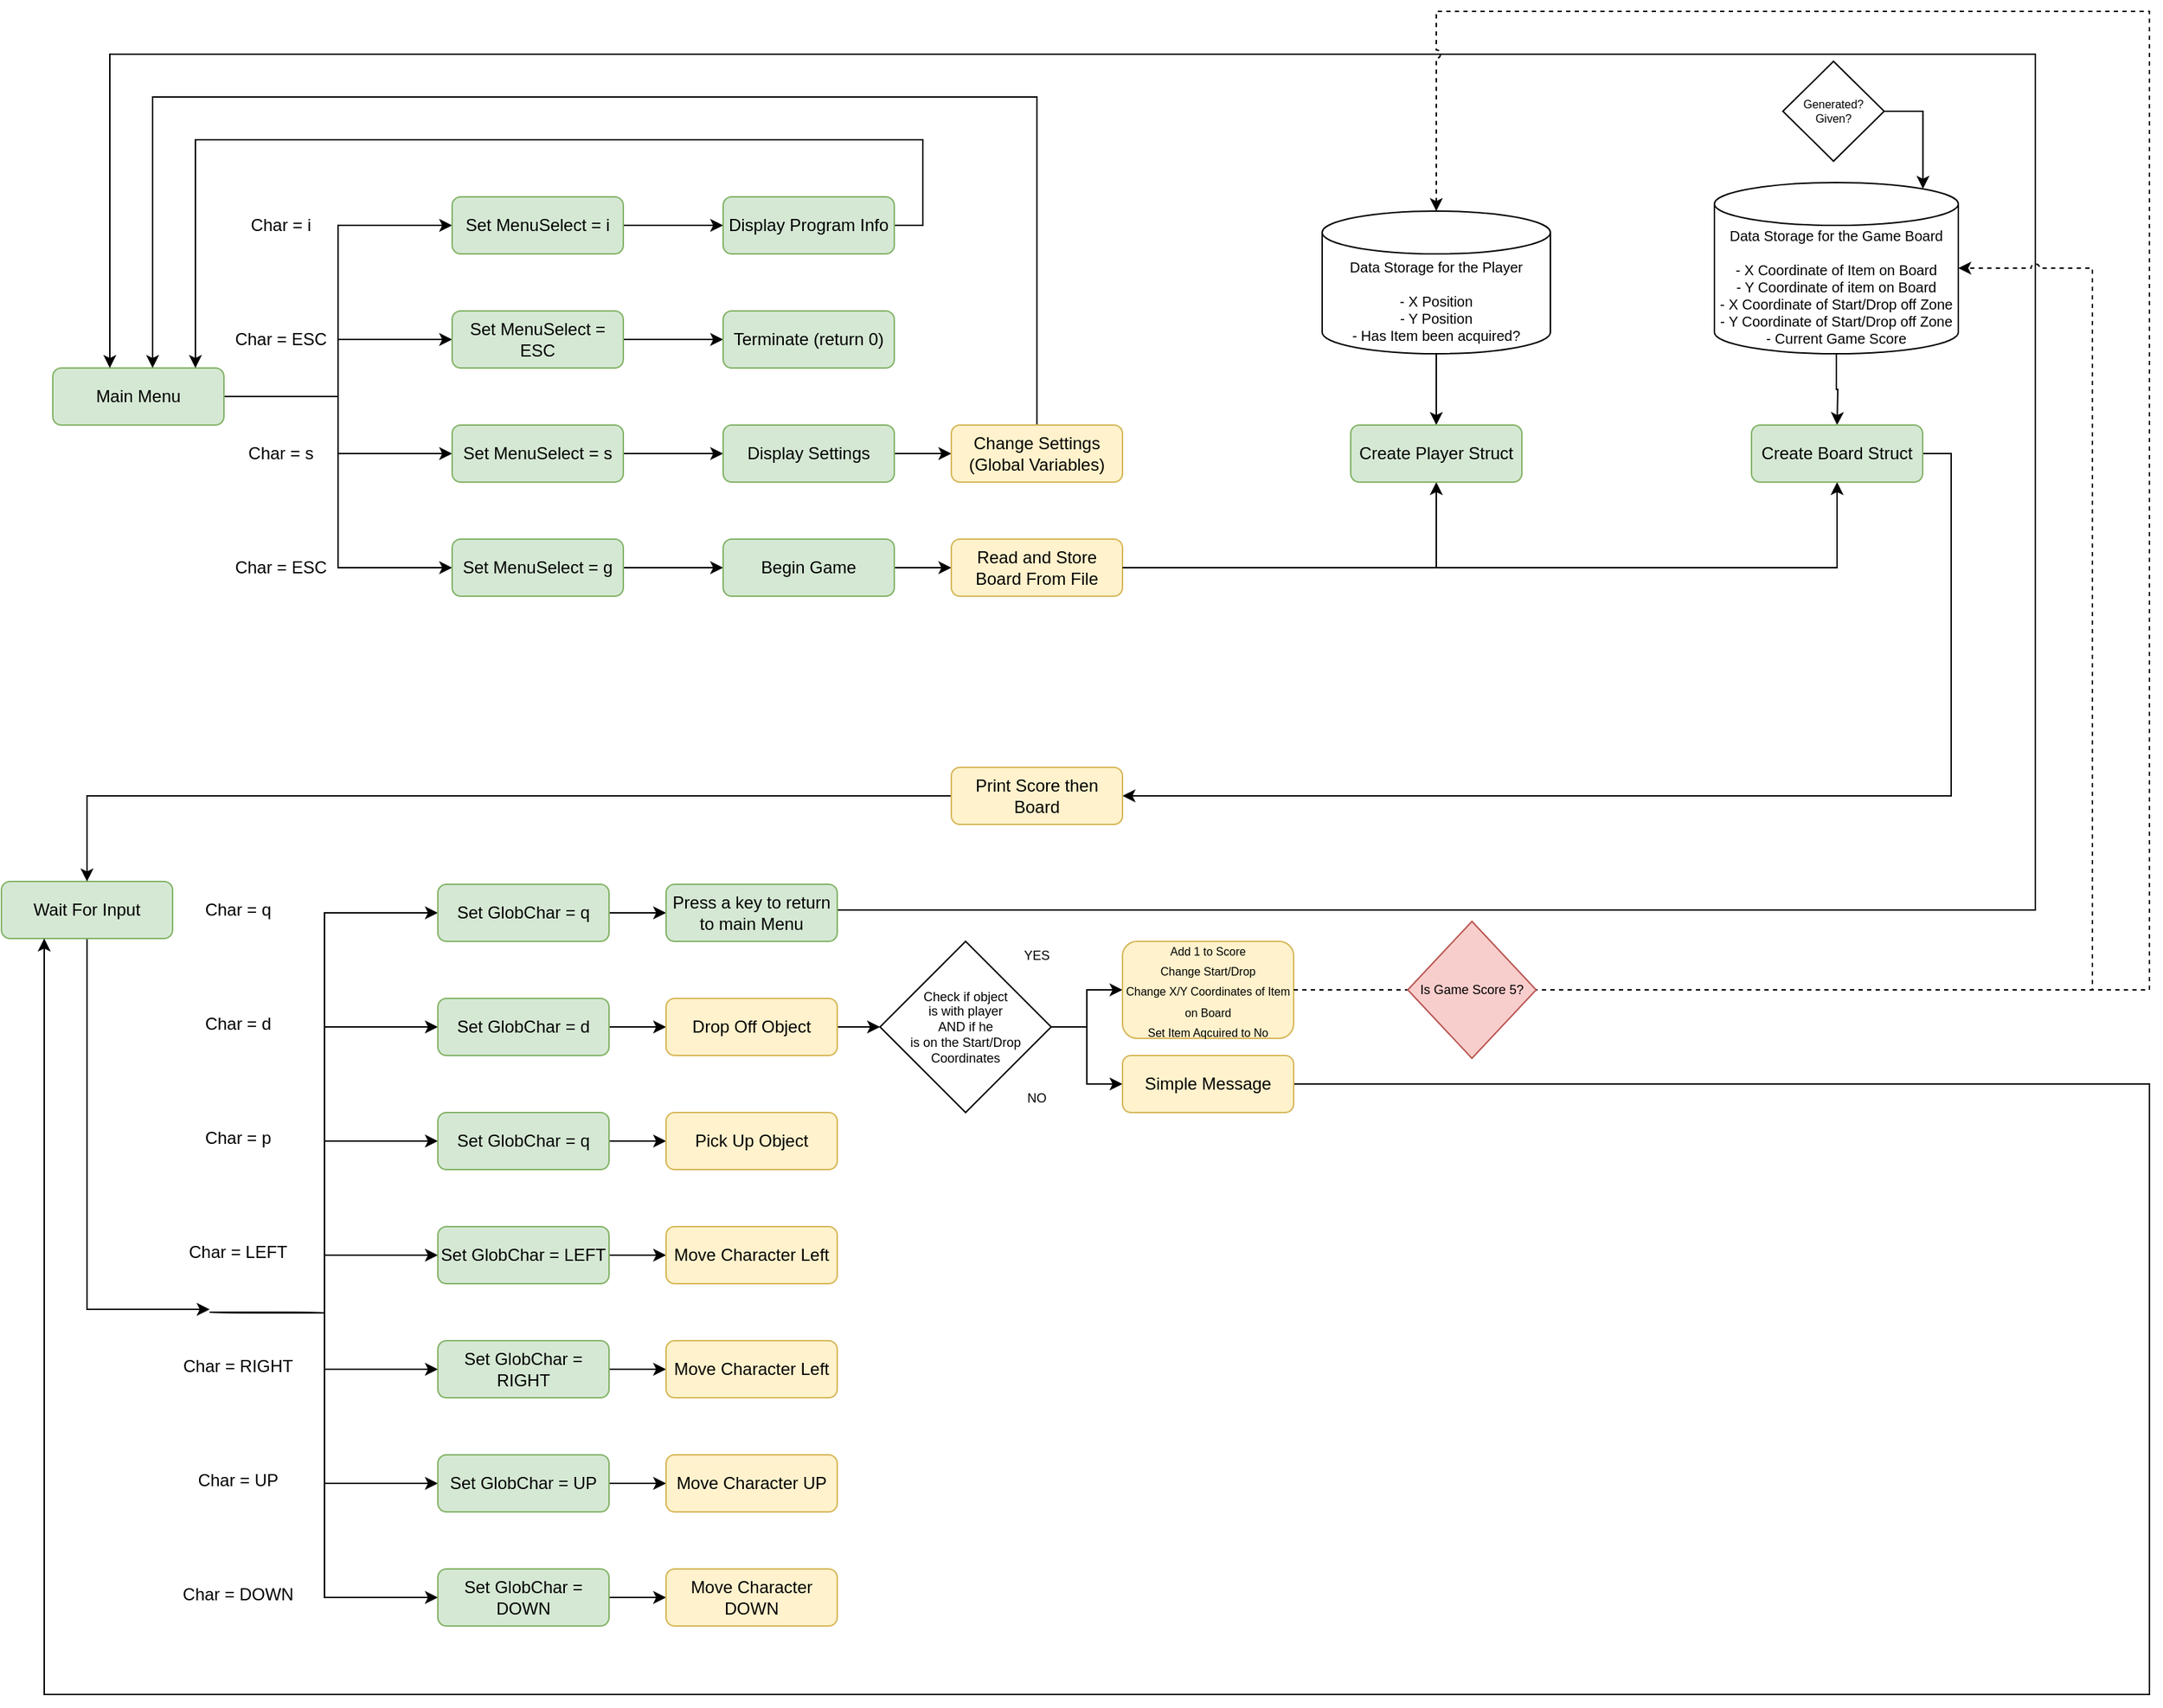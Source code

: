 <mxfile version="14.7.3" type="device"><diagram id="C5RBs43oDa-KdzZeNtuy" name="Page-1"><mxGraphModel dx="1422" dy="762" grid="1" gridSize="10" guides="1" tooltips="1" connect="1" arrows="1" fold="1" page="1" pageScale="1" pageWidth="827" pageHeight="1169" math="0" shadow="0"><root><mxCell id="WIyWlLk6GJQsqaUBKTNV-0"/><mxCell id="WIyWlLk6GJQsqaUBKTNV-1" parent="WIyWlLk6GJQsqaUBKTNV-0"/><mxCell id="qCVKLZV5B1UvYebXT7lC-68" style="edgeStyle=orthogonalEdgeStyle;rounded=0;orthogonalLoop=1;jettySize=auto;html=1;exitX=0.5;exitY=1;exitDx=0;exitDy=0;" edge="1" parent="WIyWlLk6GJQsqaUBKTNV-1" source="WIyWlLk6GJQsqaUBKTNV-3"><mxGeometry relative="1" as="geometry"><mxPoint x="160" y="940" as="targetPoint"/><mxPoint x="74" y="720" as="sourcePoint"/><Array as="points"><mxPoint x="74" y="940"/></Array></mxGeometry></mxCell><mxCell id="WIyWlLk6GJQsqaUBKTNV-3" value="Wait For Input" style="rounded=1;whiteSpace=wrap;html=1;fontSize=12;glass=0;strokeWidth=1;shadow=0;fillColor=#d5e8d4;strokeColor=#82b366;" parent="WIyWlLk6GJQsqaUBKTNV-1" vertex="1"><mxGeometry x="14" y="640" width="120" height="40" as="geometry"/></mxCell><mxCell id="qCVKLZV5B1UvYebXT7lC-5" style="edgeStyle=orthogonalEdgeStyle;rounded=0;orthogonalLoop=1;jettySize=auto;html=1;exitX=1;exitY=0.5;exitDx=0;exitDy=0;entryX=0;entryY=0.5;entryDx=0;entryDy=0;fillColor=#d5e8d4;" edge="1" parent="WIyWlLk6GJQsqaUBKTNV-1" target="qCVKLZV5B1UvYebXT7lC-0"><mxGeometry relative="1" as="geometry"><mxPoint x="160" y="942" as="sourcePoint"/></mxGeometry></mxCell><mxCell id="qCVKLZV5B1UvYebXT7lC-6" style="edgeStyle=orthogonalEdgeStyle;rounded=0;orthogonalLoop=1;jettySize=auto;html=1;exitX=1;exitY=0.5;exitDx=0;exitDy=0;entryX=0;entryY=0.5;entryDx=0;entryDy=0;fillColor=#d5e8d4;" edge="1" parent="WIyWlLk6GJQsqaUBKTNV-1" target="qCVKLZV5B1UvYebXT7lC-1"><mxGeometry relative="1" as="geometry"><mxPoint x="160" y="942" as="sourcePoint"/></mxGeometry></mxCell><mxCell id="qCVKLZV5B1UvYebXT7lC-7" style="edgeStyle=orthogonalEdgeStyle;rounded=0;orthogonalLoop=1;jettySize=auto;html=1;exitX=1;exitY=0.5;exitDx=0;exitDy=0;entryX=0;entryY=0.5;entryDx=0;entryDy=0;fillColor=#d5e8d4;" edge="1" parent="WIyWlLk6GJQsqaUBKTNV-1" target="qCVKLZV5B1UvYebXT7lC-2"><mxGeometry relative="1" as="geometry"><mxPoint x="160" y="942" as="sourcePoint"/></mxGeometry></mxCell><mxCell id="qCVKLZV5B1UvYebXT7lC-8" style="edgeStyle=orthogonalEdgeStyle;rounded=0;orthogonalLoop=1;jettySize=auto;html=1;exitX=1;exitY=0.5;exitDx=0;exitDy=0;entryX=0;entryY=0.5;entryDx=0;entryDy=0;fillColor=#d5e8d4;" edge="1" parent="WIyWlLk6GJQsqaUBKTNV-1" target="qCVKLZV5B1UvYebXT7lC-3"><mxGeometry relative="1" as="geometry"><mxPoint x="160" y="942" as="sourcePoint"/></mxGeometry></mxCell><mxCell id="qCVKLZV5B1UvYebXT7lC-9" style="edgeStyle=orthogonalEdgeStyle;rounded=0;orthogonalLoop=1;jettySize=auto;html=1;exitX=1;exitY=0.5;exitDx=0;exitDy=0;entryX=0;entryY=0.5;entryDx=0;entryDy=0;fillColor=#d5e8d4;" edge="1" parent="WIyWlLk6GJQsqaUBKTNV-1" target="qCVKLZV5B1UvYebXT7lC-4"><mxGeometry relative="1" as="geometry"><mxPoint x="160" y="942" as="sourcePoint"/></mxGeometry></mxCell><mxCell id="qCVKLZV5B1UvYebXT7lC-11" style="edgeStyle=orthogonalEdgeStyle;rounded=0;orthogonalLoop=1;jettySize=auto;html=1;exitX=1;exitY=0.5;exitDx=0;exitDy=0;entryX=0;entryY=0.5;entryDx=0;entryDy=0;fillColor=#d5e8d4;" edge="1" parent="WIyWlLk6GJQsqaUBKTNV-1" target="WIyWlLk6GJQsqaUBKTNV-7"><mxGeometry relative="1" as="geometry"><mxPoint x="160" y="942" as="sourcePoint"/></mxGeometry></mxCell><mxCell id="qCVKLZV5B1UvYebXT7lC-51" style="edgeStyle=orthogonalEdgeStyle;rounded=0;orthogonalLoop=1;jettySize=auto;html=1;exitX=1;exitY=0.5;exitDx=0;exitDy=0;entryX=0;entryY=0.5;entryDx=0;entryDy=0;fillColor=#d5e8d4;" edge="1" parent="WIyWlLk6GJQsqaUBKTNV-1" target="qCVKLZV5B1UvYebXT7lC-50"><mxGeometry relative="1" as="geometry"><mxPoint x="160" y="942" as="sourcePoint"/></mxGeometry></mxCell><mxCell id="qCVKLZV5B1UvYebXT7lC-58" style="edgeStyle=orthogonalEdgeStyle;rounded=0;orthogonalLoop=1;jettySize=auto;html=1;exitX=1;exitY=0.5;exitDx=0;exitDy=0;" edge="1" parent="WIyWlLk6GJQsqaUBKTNV-1" source="WIyWlLk6GJQsqaUBKTNV-7" target="qCVKLZV5B1UvYebXT7lC-57"><mxGeometry relative="1" as="geometry"/></mxCell><mxCell id="WIyWlLk6GJQsqaUBKTNV-7" value="Set GlobChar = d" style="rounded=1;whiteSpace=wrap;html=1;fontSize=12;glass=0;strokeWidth=1;shadow=0;fillColor=#d5e8d4;strokeColor=#82b366;" parent="WIyWlLk6GJQsqaUBKTNV-1" vertex="1"><mxGeometry x="320" y="722" width="120" height="40" as="geometry"/></mxCell><mxCell id="qCVKLZV5B1UvYebXT7lC-54" style="edgeStyle=orthogonalEdgeStyle;rounded=0;orthogonalLoop=1;jettySize=auto;html=1;exitX=1;exitY=0.5;exitDx=0;exitDy=0;" edge="1" parent="WIyWlLk6GJQsqaUBKTNV-1" source="qCVKLZV5B1UvYebXT7lC-0" target="qCVKLZV5B1UvYebXT7lC-53"><mxGeometry relative="1" as="geometry"/></mxCell><mxCell id="qCVKLZV5B1UvYebXT7lC-0" value="Set GlobChar = q" style="rounded=1;whiteSpace=wrap;html=1;fontSize=12;glass=0;strokeWidth=1;shadow=0;fillColor=#d5e8d4;strokeColor=#82b366;" vertex="1" parent="WIyWlLk6GJQsqaUBKTNV-1"><mxGeometry x="320" y="802" width="120" height="40" as="geometry"/></mxCell><mxCell id="qCVKLZV5B1UvYebXT7lC-63" style="edgeStyle=orthogonalEdgeStyle;rounded=0;orthogonalLoop=1;jettySize=auto;html=1;exitX=1;exitY=0.5;exitDx=0;exitDy=0;entryX=0;entryY=0.5;entryDx=0;entryDy=0;" edge="1" parent="WIyWlLk6GJQsqaUBKTNV-1" source="qCVKLZV5B1UvYebXT7lC-1" target="qCVKLZV5B1UvYebXT7lC-59"><mxGeometry relative="1" as="geometry"/></mxCell><mxCell id="qCVKLZV5B1UvYebXT7lC-1" value="Set GlobChar = LEFT" style="rounded=1;whiteSpace=wrap;html=1;fontSize=12;glass=0;strokeWidth=1;shadow=0;fillColor=#d5e8d4;strokeColor=#82b366;" vertex="1" parent="WIyWlLk6GJQsqaUBKTNV-1"><mxGeometry x="320" y="882" width="120" height="40" as="geometry"/></mxCell><mxCell id="qCVKLZV5B1UvYebXT7lC-64" style="edgeStyle=orthogonalEdgeStyle;rounded=0;orthogonalLoop=1;jettySize=auto;html=1;exitX=1;exitY=0.5;exitDx=0;exitDy=0;entryX=0;entryY=0.5;entryDx=0;entryDy=0;" edge="1" parent="WIyWlLk6GJQsqaUBKTNV-1" source="qCVKLZV5B1UvYebXT7lC-2" target="qCVKLZV5B1UvYebXT7lC-60"><mxGeometry relative="1" as="geometry"/></mxCell><mxCell id="qCVKLZV5B1UvYebXT7lC-2" value="Set GlobChar = RIGHT" style="rounded=1;whiteSpace=wrap;html=1;fontSize=12;glass=0;strokeWidth=1;shadow=0;fillColor=#d5e8d4;strokeColor=#82b366;" vertex="1" parent="WIyWlLk6GJQsqaUBKTNV-1"><mxGeometry x="320" y="962" width="120" height="40" as="geometry"/></mxCell><mxCell id="qCVKLZV5B1UvYebXT7lC-65" style="edgeStyle=orthogonalEdgeStyle;rounded=0;orthogonalLoop=1;jettySize=auto;html=1;exitX=1;exitY=0.5;exitDx=0;exitDy=0;entryX=0;entryY=0.5;entryDx=0;entryDy=0;" edge="1" parent="WIyWlLk6GJQsqaUBKTNV-1" source="qCVKLZV5B1UvYebXT7lC-3" target="qCVKLZV5B1UvYebXT7lC-61"><mxGeometry relative="1" as="geometry"/></mxCell><mxCell id="qCVKLZV5B1UvYebXT7lC-3" value="Set GlobChar = UP" style="rounded=1;whiteSpace=wrap;html=1;fontSize=12;glass=0;strokeWidth=1;shadow=0;fillColor=#d5e8d4;strokeColor=#82b366;" vertex="1" parent="WIyWlLk6GJQsqaUBKTNV-1"><mxGeometry x="320" y="1042" width="120" height="40" as="geometry"/></mxCell><mxCell id="qCVKLZV5B1UvYebXT7lC-66" style="edgeStyle=orthogonalEdgeStyle;rounded=0;orthogonalLoop=1;jettySize=auto;html=1;exitX=1;exitY=0.5;exitDx=0;exitDy=0;entryX=0;entryY=0.5;entryDx=0;entryDy=0;" edge="1" parent="WIyWlLk6GJQsqaUBKTNV-1" source="qCVKLZV5B1UvYebXT7lC-4" target="qCVKLZV5B1UvYebXT7lC-62"><mxGeometry relative="1" as="geometry"/></mxCell><mxCell id="qCVKLZV5B1UvYebXT7lC-4" value="Set GlobChar = DOWN" style="rounded=1;whiteSpace=wrap;html=1;fontSize=12;glass=0;strokeWidth=1;shadow=0;fillColor=#d5e8d4;strokeColor=#82b366;" vertex="1" parent="WIyWlLk6GJQsqaUBKTNV-1"><mxGeometry x="320" y="1122" width="120" height="40" as="geometry"/></mxCell><mxCell id="qCVKLZV5B1UvYebXT7lC-10" value="Char = p" style="text;html=1;strokeColor=none;fillColor=none;align=center;verticalAlign=middle;whiteSpace=wrap;rounded=0;" vertex="1" parent="WIyWlLk6GJQsqaUBKTNV-1"><mxGeometry x="120" y="810" width="120" height="20" as="geometry"/></mxCell><mxCell id="qCVKLZV5B1UvYebXT7lC-12" value="Char = d" style="text;html=1;strokeColor=none;fillColor=none;align=center;verticalAlign=middle;whiteSpace=wrap;rounded=0;" vertex="1" parent="WIyWlLk6GJQsqaUBKTNV-1"><mxGeometry x="120" y="730" width="120" height="20" as="geometry"/></mxCell><mxCell id="qCVKLZV5B1UvYebXT7lC-13" value="Char = LEFT" style="text;html=1;strokeColor=none;fillColor=none;align=center;verticalAlign=middle;whiteSpace=wrap;rounded=0;" vertex="1" parent="WIyWlLk6GJQsqaUBKTNV-1"><mxGeometry x="120" y="890" width="120" height="20" as="geometry"/></mxCell><mxCell id="qCVKLZV5B1UvYebXT7lC-14" value="Char = RIGHT" style="text;html=1;strokeColor=none;fillColor=none;align=center;verticalAlign=middle;whiteSpace=wrap;rounded=0;" vertex="1" parent="WIyWlLk6GJQsqaUBKTNV-1"><mxGeometry x="120" y="970" width="120" height="20" as="geometry"/></mxCell><mxCell id="qCVKLZV5B1UvYebXT7lC-15" value="Char = UP" style="text;html=1;strokeColor=none;fillColor=none;align=center;verticalAlign=middle;whiteSpace=wrap;rounded=0;" vertex="1" parent="WIyWlLk6GJQsqaUBKTNV-1"><mxGeometry x="120" y="1050" width="120" height="20" as="geometry"/></mxCell><mxCell id="qCVKLZV5B1UvYebXT7lC-16" value="Char = DOWN" style="text;html=1;strokeColor=none;fillColor=none;align=center;verticalAlign=middle;whiteSpace=wrap;rounded=0;" vertex="1" parent="WIyWlLk6GJQsqaUBKTNV-1"><mxGeometry x="120" y="1130" width="120" height="20" as="geometry"/></mxCell><mxCell id="qCVKLZV5B1UvYebXT7lC-23" style="edgeStyle=orthogonalEdgeStyle;rounded=0;orthogonalLoop=1;jettySize=auto;html=1;exitX=1;exitY=0.5;exitDx=0;exitDy=0;entryX=0;entryY=0.5;entryDx=0;entryDy=0;" edge="1" parent="WIyWlLk6GJQsqaUBKTNV-1" source="qCVKLZV5B1UvYebXT7lC-17" target="qCVKLZV5B1UvYebXT7lC-18"><mxGeometry relative="1" as="geometry"/></mxCell><mxCell id="qCVKLZV5B1UvYebXT7lC-24" style="edgeStyle=orthogonalEdgeStyle;rounded=0;orthogonalLoop=1;jettySize=auto;html=1;exitX=1;exitY=0.5;exitDx=0;exitDy=0;entryX=0;entryY=0.5;entryDx=0;entryDy=0;" edge="1" parent="WIyWlLk6GJQsqaUBKTNV-1" source="qCVKLZV5B1UvYebXT7lC-17" target="qCVKLZV5B1UvYebXT7lC-21"><mxGeometry relative="1" as="geometry"/></mxCell><mxCell id="qCVKLZV5B1UvYebXT7lC-25" style="edgeStyle=orthogonalEdgeStyle;rounded=0;orthogonalLoop=1;jettySize=auto;html=1;exitX=1;exitY=0.5;exitDx=0;exitDy=0;entryX=0;entryY=0.5;entryDx=0;entryDy=0;" edge="1" parent="WIyWlLk6GJQsqaUBKTNV-1" source="qCVKLZV5B1UvYebXT7lC-17" target="qCVKLZV5B1UvYebXT7lC-20"><mxGeometry relative="1" as="geometry"/></mxCell><mxCell id="qCVKLZV5B1UvYebXT7lC-26" style="edgeStyle=orthogonalEdgeStyle;rounded=0;orthogonalLoop=1;jettySize=auto;html=1;exitX=1;exitY=0.5;exitDx=0;exitDy=0;entryX=0;entryY=0.5;entryDx=0;entryDy=0;" edge="1" parent="WIyWlLk6GJQsqaUBKTNV-1" source="qCVKLZV5B1UvYebXT7lC-17" target="qCVKLZV5B1UvYebXT7lC-19"><mxGeometry relative="1" as="geometry"/></mxCell><mxCell id="qCVKLZV5B1UvYebXT7lC-17" value="Main Menu" style="rounded=1;whiteSpace=wrap;html=1;fontSize=12;glass=0;strokeWidth=1;shadow=0;fillColor=#d5e8d4;strokeColor=#82b366;" vertex="1" parent="WIyWlLk6GJQsqaUBKTNV-1"><mxGeometry x="50" y="280" width="120" height="40" as="geometry"/></mxCell><mxCell id="qCVKLZV5B1UvYebXT7lC-32" style="edgeStyle=orthogonalEdgeStyle;rounded=0;orthogonalLoop=1;jettySize=auto;html=1;exitX=1;exitY=0.5;exitDx=0;exitDy=0;entryX=0;entryY=0.5;entryDx=0;entryDy=0;" edge="1" parent="WIyWlLk6GJQsqaUBKTNV-1" source="qCVKLZV5B1UvYebXT7lC-18" target="qCVKLZV5B1UvYebXT7lC-31"><mxGeometry relative="1" as="geometry"/></mxCell><mxCell id="qCVKLZV5B1UvYebXT7lC-18" value="Set MenuSelect = i" style="rounded=1;whiteSpace=wrap;html=1;fontSize=12;glass=0;strokeWidth=1;shadow=0;fillColor=#d5e8d4;strokeColor=#82b366;" vertex="1" parent="WIyWlLk6GJQsqaUBKTNV-1"><mxGeometry x="330" y="160" width="120" height="40" as="geometry"/></mxCell><mxCell id="qCVKLZV5B1UvYebXT7lC-42" style="edgeStyle=orthogonalEdgeStyle;rounded=0;orthogonalLoop=1;jettySize=auto;html=1;exitX=1;exitY=0.5;exitDx=0;exitDy=0;" edge="1" parent="WIyWlLk6GJQsqaUBKTNV-1" source="qCVKLZV5B1UvYebXT7lC-19"><mxGeometry relative="1" as="geometry"><mxPoint x="520" y="420" as="targetPoint"/></mxGeometry></mxCell><mxCell id="qCVKLZV5B1UvYebXT7lC-19" value="Set MenuSelect = g" style="rounded=1;whiteSpace=wrap;html=1;fontSize=12;glass=0;strokeWidth=1;shadow=0;fillColor=#d5e8d4;strokeColor=#82b366;" vertex="1" parent="WIyWlLk6GJQsqaUBKTNV-1"><mxGeometry x="330" y="400" width="120" height="40" as="geometry"/></mxCell><mxCell id="qCVKLZV5B1UvYebXT7lC-36" style="edgeStyle=orthogonalEdgeStyle;rounded=0;orthogonalLoop=1;jettySize=auto;html=1;exitX=1;exitY=0.5;exitDx=0;exitDy=0;entryX=0;entryY=0.5;entryDx=0;entryDy=0;" edge="1" parent="WIyWlLk6GJQsqaUBKTNV-1" source="qCVKLZV5B1UvYebXT7lC-20" target="qCVKLZV5B1UvYebXT7lC-35"><mxGeometry relative="1" as="geometry"/></mxCell><mxCell id="qCVKLZV5B1UvYebXT7lC-20" value="Set MenuSelect = s" style="rounded=1;whiteSpace=wrap;html=1;fontSize=12;glass=0;strokeWidth=1;shadow=0;fillColor=#d5e8d4;strokeColor=#82b366;" vertex="1" parent="WIyWlLk6GJQsqaUBKTNV-1"><mxGeometry x="330" y="320" width="120" height="40" as="geometry"/></mxCell><mxCell id="qCVKLZV5B1UvYebXT7lC-41" style="edgeStyle=orthogonalEdgeStyle;rounded=0;orthogonalLoop=1;jettySize=auto;html=1;exitX=1;exitY=0.5;exitDx=0;exitDy=0;entryX=0;entryY=0.5;entryDx=0;entryDy=0;" edge="1" parent="WIyWlLk6GJQsqaUBKTNV-1" source="qCVKLZV5B1UvYebXT7lC-21" target="qCVKLZV5B1UvYebXT7lC-40"><mxGeometry relative="1" as="geometry"/></mxCell><mxCell id="qCVKLZV5B1UvYebXT7lC-21" value="Set MenuSelect = ESC" style="rounded=1;whiteSpace=wrap;html=1;fontSize=12;glass=0;strokeWidth=1;shadow=0;fillColor=#d5e8d4;strokeColor=#82b366;" vertex="1" parent="WIyWlLk6GJQsqaUBKTNV-1"><mxGeometry x="330" y="240" width="120" height="40" as="geometry"/></mxCell><mxCell id="qCVKLZV5B1UvYebXT7lC-27" value="Char = i" style="text;html=1;strokeColor=none;fillColor=none;align=center;verticalAlign=middle;whiteSpace=wrap;rounded=0;" vertex="1" parent="WIyWlLk6GJQsqaUBKTNV-1"><mxGeometry x="170" y="170" width="80" height="20" as="geometry"/></mxCell><mxCell id="qCVKLZV5B1UvYebXT7lC-28" value="Char = ESC" style="text;html=1;strokeColor=none;fillColor=none;align=center;verticalAlign=middle;whiteSpace=wrap;rounded=0;" vertex="1" parent="WIyWlLk6GJQsqaUBKTNV-1"><mxGeometry x="170" y="250" width="80" height="20" as="geometry"/></mxCell><mxCell id="qCVKLZV5B1UvYebXT7lC-29" value="Char = s" style="text;html=1;strokeColor=none;fillColor=none;align=center;verticalAlign=middle;whiteSpace=wrap;rounded=0;" vertex="1" parent="WIyWlLk6GJQsqaUBKTNV-1"><mxGeometry x="170" y="330" width="80" height="20" as="geometry"/></mxCell><mxCell id="qCVKLZV5B1UvYebXT7lC-30" value="Char = ESC" style="text;html=1;strokeColor=none;fillColor=none;align=center;verticalAlign=middle;whiteSpace=wrap;rounded=0;" vertex="1" parent="WIyWlLk6GJQsqaUBKTNV-1"><mxGeometry x="170" y="410" width="80" height="20" as="geometry"/></mxCell><mxCell id="qCVKLZV5B1UvYebXT7lC-34" style="edgeStyle=orthogonalEdgeStyle;rounded=0;orthogonalLoop=1;jettySize=auto;html=1;exitX=1;exitY=0.5;exitDx=0;exitDy=0;" edge="1" parent="WIyWlLk6GJQsqaUBKTNV-1" source="qCVKLZV5B1UvYebXT7lC-31"><mxGeometry relative="1" as="geometry"><mxPoint x="150" y="280" as="targetPoint"/><Array as="points"><mxPoint x="660" y="180"/><mxPoint x="660" y="120"/><mxPoint x="150" y="120"/><mxPoint x="150" y="280"/></Array></mxGeometry></mxCell><mxCell id="qCVKLZV5B1UvYebXT7lC-31" value="Display Program Info" style="rounded=1;whiteSpace=wrap;html=1;fontSize=12;glass=0;strokeWidth=1;shadow=0;fillColor=#d5e8d4;strokeColor=#82b366;" vertex="1" parent="WIyWlLk6GJQsqaUBKTNV-1"><mxGeometry x="520" y="160" width="120" height="40" as="geometry"/></mxCell><mxCell id="qCVKLZV5B1UvYebXT7lC-38" style="edgeStyle=orthogonalEdgeStyle;rounded=0;orthogonalLoop=1;jettySize=auto;html=1;exitX=1;exitY=0.5;exitDx=0;exitDy=0;entryX=0;entryY=0.5;entryDx=0;entryDy=0;" edge="1" parent="WIyWlLk6GJQsqaUBKTNV-1" source="qCVKLZV5B1UvYebXT7lC-35" target="qCVKLZV5B1UvYebXT7lC-37"><mxGeometry relative="1" as="geometry"/></mxCell><mxCell id="qCVKLZV5B1UvYebXT7lC-35" value="Display Settings" style="rounded=1;whiteSpace=wrap;html=1;fontSize=12;glass=0;strokeWidth=1;shadow=0;fillColor=#d5e8d4;strokeColor=#82b366;" vertex="1" parent="WIyWlLk6GJQsqaUBKTNV-1"><mxGeometry x="520" y="320" width="120" height="40" as="geometry"/></mxCell><mxCell id="qCVKLZV5B1UvYebXT7lC-39" style="edgeStyle=orthogonalEdgeStyle;rounded=0;orthogonalLoop=1;jettySize=auto;html=1;exitX=0.5;exitY=0;exitDx=0;exitDy=0;" edge="1" parent="WIyWlLk6GJQsqaUBKTNV-1" source="qCVKLZV5B1UvYebXT7lC-37"><mxGeometry relative="1" as="geometry"><mxPoint x="120" y="280" as="targetPoint"/><Array as="points"><mxPoint x="740" y="90"/><mxPoint x="120" y="90"/><mxPoint x="120" y="280"/></Array></mxGeometry></mxCell><mxCell id="qCVKLZV5B1UvYebXT7lC-37" value="Change Settings (Global Variables)" style="rounded=1;whiteSpace=wrap;html=1;fontSize=12;glass=0;strokeWidth=1;shadow=0;fillColor=#fff2cc;strokeColor=#d6b656;" vertex="1" parent="WIyWlLk6GJQsqaUBKTNV-1"><mxGeometry x="680" y="320" width="120" height="40" as="geometry"/></mxCell><mxCell id="qCVKLZV5B1UvYebXT7lC-40" value="Terminate (return 0)" style="rounded=1;whiteSpace=wrap;html=1;fontSize=12;glass=0;strokeWidth=1;shadow=0;fillColor=#d5e8d4;strokeColor=#82b366;" vertex="1" parent="WIyWlLk6GJQsqaUBKTNV-1"><mxGeometry x="520" y="240" width="120" height="40" as="geometry"/></mxCell><mxCell id="qCVKLZV5B1UvYebXT7lC-46" style="edgeStyle=orthogonalEdgeStyle;rounded=0;orthogonalLoop=1;jettySize=auto;html=1;exitX=1;exitY=0.5;exitDx=0;exitDy=0;entryX=0;entryY=0.5;entryDx=0;entryDy=0;" edge="1" parent="WIyWlLk6GJQsqaUBKTNV-1" source="qCVKLZV5B1UvYebXT7lC-43" target="qCVKLZV5B1UvYebXT7lC-45"><mxGeometry relative="1" as="geometry"/></mxCell><mxCell id="qCVKLZV5B1UvYebXT7lC-43" value="Begin Game" style="rounded=1;whiteSpace=wrap;html=1;fontSize=12;glass=0;strokeWidth=1;shadow=0;fillColor=#d5e8d4;strokeColor=#82b366;" vertex="1" parent="WIyWlLk6GJQsqaUBKTNV-1"><mxGeometry x="520" y="400" width="120" height="40" as="geometry"/></mxCell><mxCell id="qCVKLZV5B1UvYebXT7lC-45" value="Read and Store Board From File" style="rounded=1;whiteSpace=wrap;html=1;fontSize=12;glass=0;strokeWidth=1;shadow=0;fillColor=#fff2cc;strokeColor=#d6b656;" vertex="1" parent="WIyWlLk6GJQsqaUBKTNV-1"><mxGeometry x="680" y="400" width="120" height="40" as="geometry"/></mxCell><mxCell id="qCVKLZV5B1UvYebXT7lC-75" style="edgeStyle=orthogonalEdgeStyle;rounded=0;orthogonalLoop=1;jettySize=auto;html=1;exitX=1;exitY=0.5;exitDx=0;exitDy=0;entryX=0.5;entryY=1;entryDx=0;entryDy=0;strokeColor=#000000;" edge="1" parent="WIyWlLk6GJQsqaUBKTNV-1" source="qCVKLZV5B1UvYebXT7lC-45" target="qCVKLZV5B1UvYebXT7lC-70"><mxGeometry relative="1" as="geometry"/></mxCell><mxCell id="qCVKLZV5B1UvYebXT7lC-76" style="edgeStyle=orthogonalEdgeStyle;rounded=0;orthogonalLoop=1;jettySize=auto;html=1;exitX=1;exitY=0.5;exitDx=0;exitDy=0;entryX=0.5;entryY=1;entryDx=0;entryDy=0;strokeColor=#000000;" edge="1" parent="WIyWlLk6GJQsqaUBKTNV-1" source="qCVKLZV5B1UvYebXT7lC-45" target="qCVKLZV5B1UvYebXT7lC-73"><mxGeometry relative="1" as="geometry"/></mxCell><mxCell id="qCVKLZV5B1UvYebXT7lC-56" style="edgeStyle=orthogonalEdgeStyle;rounded=0;orthogonalLoop=1;jettySize=auto;html=1;exitX=1;exitY=0.5;exitDx=0;exitDy=0;entryX=0;entryY=0.5;entryDx=0;entryDy=0;" edge="1" parent="WIyWlLk6GJQsqaUBKTNV-1" source="qCVKLZV5B1UvYebXT7lC-50" target="qCVKLZV5B1UvYebXT7lC-55"><mxGeometry relative="1" as="geometry"/></mxCell><mxCell id="qCVKLZV5B1UvYebXT7lC-50" value="Set GlobChar = q" style="rounded=1;whiteSpace=wrap;html=1;fontSize=12;glass=0;strokeWidth=1;shadow=0;fillColor=#d5e8d4;strokeColor=#82b366;" vertex="1" parent="WIyWlLk6GJQsqaUBKTNV-1"><mxGeometry x="320" y="642" width="120" height="40" as="geometry"/></mxCell><mxCell id="qCVKLZV5B1UvYebXT7lC-52" value="Char = q" style="text;html=1;strokeColor=none;fillColor=none;align=center;verticalAlign=middle;whiteSpace=wrap;rounded=0;" vertex="1" parent="WIyWlLk6GJQsqaUBKTNV-1"><mxGeometry x="120" y="650" width="120" height="20" as="geometry"/></mxCell><mxCell id="qCVKLZV5B1UvYebXT7lC-53" value="Pick Up Object" style="rounded=1;whiteSpace=wrap;html=1;fontSize=12;glass=0;strokeWidth=1;shadow=0;fillColor=#fff2cc;strokeColor=#d6b656;" vertex="1" parent="WIyWlLk6GJQsqaUBKTNV-1"><mxGeometry x="480" y="802" width="120" height="40" as="geometry"/></mxCell><mxCell id="qCVKLZV5B1UvYebXT7lC-67" style="edgeStyle=orthogonalEdgeStyle;rounded=0;orthogonalLoop=1;jettySize=auto;html=1;exitX=1;exitY=0.5;exitDx=0;exitDy=0;" edge="1" parent="WIyWlLk6GJQsqaUBKTNV-1" source="qCVKLZV5B1UvYebXT7lC-55"><mxGeometry relative="1" as="geometry"><mxPoint x="90" y="280" as="targetPoint"/><Array as="points"><mxPoint x="600" y="660"/><mxPoint x="1440" y="660"/><mxPoint x="1440" y="60"/><mxPoint x="90" y="60"/></Array></mxGeometry></mxCell><mxCell id="qCVKLZV5B1UvYebXT7lC-55" value="Press a key to return to main Menu" style="rounded=1;whiteSpace=wrap;html=1;fontSize=12;glass=0;strokeWidth=1;shadow=0;fillColor=#d5e8d4;strokeColor=#82b366;" vertex="1" parent="WIyWlLk6GJQsqaUBKTNV-1"><mxGeometry x="480" y="642" width="120" height="40" as="geometry"/></mxCell><mxCell id="qCVKLZV5B1UvYebXT7lC-95" style="edgeStyle=orthogonalEdgeStyle;rounded=0;orthogonalLoop=1;jettySize=auto;html=1;exitX=1;exitY=0.5;exitDx=0;exitDy=0;entryX=0;entryY=0.5;entryDx=0;entryDy=0;fontSize=9;strokeColor=#000000;" edge="1" parent="WIyWlLk6GJQsqaUBKTNV-1" source="qCVKLZV5B1UvYebXT7lC-57" target="qCVKLZV5B1UvYebXT7lC-85"><mxGeometry relative="1" as="geometry"/></mxCell><mxCell id="qCVKLZV5B1UvYebXT7lC-57" value="Drop Off Object" style="rounded=1;whiteSpace=wrap;html=1;fontSize=12;glass=0;strokeWidth=1;shadow=0;fillColor=#fff2cc;strokeColor=#d6b656;" vertex="1" parent="WIyWlLk6GJQsqaUBKTNV-1"><mxGeometry x="480" y="722" width="120" height="40" as="geometry"/></mxCell><mxCell id="qCVKLZV5B1UvYebXT7lC-59" value="Move Character Left" style="rounded=1;whiteSpace=wrap;html=1;fontSize=12;glass=0;strokeWidth=1;shadow=0;fillColor=#fff2cc;strokeColor=#d6b656;" vertex="1" parent="WIyWlLk6GJQsqaUBKTNV-1"><mxGeometry x="480" y="882" width="120" height="40" as="geometry"/></mxCell><mxCell id="qCVKLZV5B1UvYebXT7lC-60" value="Move Character Left" style="rounded=1;whiteSpace=wrap;html=1;fontSize=12;glass=0;strokeWidth=1;shadow=0;fillColor=#fff2cc;strokeColor=#d6b656;" vertex="1" parent="WIyWlLk6GJQsqaUBKTNV-1"><mxGeometry x="480" y="962" width="120" height="40" as="geometry"/></mxCell><mxCell id="qCVKLZV5B1UvYebXT7lC-61" value="Move Character UP" style="rounded=1;whiteSpace=wrap;html=1;fontSize=12;glass=0;strokeWidth=1;shadow=0;fillColor=#fff2cc;strokeColor=#d6b656;" vertex="1" parent="WIyWlLk6GJQsqaUBKTNV-1"><mxGeometry x="480" y="1042" width="120" height="40" as="geometry"/></mxCell><mxCell id="qCVKLZV5B1UvYebXT7lC-62" value="Move Character DOWN" style="rounded=1;whiteSpace=wrap;html=1;fontSize=12;glass=0;strokeWidth=1;shadow=0;fillColor=#fff2cc;strokeColor=#d6b656;" vertex="1" parent="WIyWlLk6GJQsqaUBKTNV-1"><mxGeometry x="480" y="1122" width="120" height="40" as="geometry"/></mxCell><mxCell id="qCVKLZV5B1UvYebXT7lC-71" style="edgeStyle=orthogonalEdgeStyle;rounded=0;orthogonalLoop=1;jettySize=auto;html=1;exitX=0.5;exitY=1;exitDx=0;exitDy=0;exitPerimeter=0;strokeColor=#000000;" edge="1" parent="WIyWlLk6GJQsqaUBKTNV-1" source="qCVKLZV5B1UvYebXT7lC-69"><mxGeometry relative="1" as="geometry"><mxPoint x="1020" y="320" as="targetPoint"/></mxGeometry></mxCell><mxCell id="qCVKLZV5B1UvYebXT7lC-69" value="Data Storage for the Player&lt;br style=&quot;font-size: 10px;&quot;&gt;&lt;br style=&quot;font-size: 10px;&quot;&gt;- X Position&lt;br style=&quot;font-size: 10px;&quot;&gt;- Y Position&lt;br style=&quot;font-size: 10px;&quot;&gt;- Has Item been acquired?" style="shape=cylinder3;whiteSpace=wrap;html=1;boundedLbl=1;backgroundOutline=1;size=15;fontSize=10;" vertex="1" parent="WIyWlLk6GJQsqaUBKTNV-1"><mxGeometry x="940" y="170" width="160" height="100" as="geometry"/></mxCell><mxCell id="qCVKLZV5B1UvYebXT7lC-70" value="Create Player Struct" style="rounded=1;whiteSpace=wrap;html=1;fontSize=12;glass=0;strokeWidth=1;shadow=0;fillColor=#d5e8d4;strokeColor=#82b366;" vertex="1" parent="WIyWlLk6GJQsqaUBKTNV-1"><mxGeometry x="960" y="320" width="120" height="40" as="geometry"/></mxCell><mxCell id="qCVKLZV5B1UvYebXT7lC-74" style="edgeStyle=orthogonalEdgeStyle;rounded=0;orthogonalLoop=1;jettySize=auto;html=1;exitX=0.5;exitY=1;exitDx=0;exitDy=0;exitPerimeter=0;entryX=0.5;entryY=0;entryDx=0;entryDy=0;strokeColor=#000000;" edge="1" parent="WIyWlLk6GJQsqaUBKTNV-1" source="qCVKLZV5B1UvYebXT7lC-72"><mxGeometry relative="1" as="geometry"><mxPoint x="1301" y="320" as="targetPoint"/></mxGeometry></mxCell><mxCell id="qCVKLZV5B1UvYebXT7lC-72" value="Data Storage for the Game Board&lt;br style=&quot;font-size: 10px;&quot;&gt;&lt;br style=&quot;font-size: 10px;&quot;&gt;- X Coordinate of Item on Board&lt;br style=&quot;font-size: 10px;&quot;&gt;- Y Coordinate of item on Board&lt;br style=&quot;font-size: 10px;&quot;&gt;- X Coordinate of Start/Drop off Zone&lt;br style=&quot;font-size: 10px;&quot;&gt;- Y Coordinate of Start/Drop off Zone&lt;br style=&quot;font-size: 10px;&quot;&gt;- Current Game Score" style="shape=cylinder3;whiteSpace=wrap;html=1;boundedLbl=1;backgroundOutline=1;size=15;fontSize=10;" vertex="1" parent="WIyWlLk6GJQsqaUBKTNV-1"><mxGeometry x="1215" y="150" width="171" height="120" as="geometry"/></mxCell><mxCell id="qCVKLZV5B1UvYebXT7lC-97" style="edgeStyle=orthogonalEdgeStyle;rounded=0;orthogonalLoop=1;jettySize=auto;html=1;exitX=1;exitY=0.5;exitDx=0;exitDy=0;entryX=1;entryY=0.5;entryDx=0;entryDy=0;fontSize=9;strokeColor=#000000;" edge="1" parent="WIyWlLk6GJQsqaUBKTNV-1" source="qCVKLZV5B1UvYebXT7lC-73" target="qCVKLZV5B1UvYebXT7lC-78"><mxGeometry relative="1" as="geometry"/></mxCell><mxCell id="qCVKLZV5B1UvYebXT7lC-73" value="Create Board Struct" style="rounded=1;whiteSpace=wrap;html=1;fontSize=12;glass=0;strokeWidth=1;shadow=0;fillColor=#d5e8d4;strokeColor=#82b366;" vertex="1" parent="WIyWlLk6GJQsqaUBKTNV-1"><mxGeometry x="1241" y="320" width="120" height="40" as="geometry"/></mxCell><mxCell id="qCVKLZV5B1UvYebXT7lC-80" style="edgeStyle=orthogonalEdgeStyle;rounded=0;orthogonalLoop=1;jettySize=auto;html=1;exitX=0;exitY=0.5;exitDx=0;exitDy=0;strokeColor=#000000;" edge="1" parent="WIyWlLk6GJQsqaUBKTNV-1" source="qCVKLZV5B1UvYebXT7lC-78" target="WIyWlLk6GJQsqaUBKTNV-3"><mxGeometry relative="1" as="geometry"/></mxCell><mxCell id="qCVKLZV5B1UvYebXT7lC-78" value="Print Score then Board" style="rounded=1;whiteSpace=wrap;html=1;fontSize=12;glass=0;strokeWidth=1;shadow=0;fillColor=#fff2cc;strokeColor=#d6b656;" vertex="1" parent="WIyWlLk6GJQsqaUBKTNV-1"><mxGeometry x="680" y="560" width="120" height="40" as="geometry"/></mxCell><mxCell id="qCVKLZV5B1UvYebXT7lC-84" style="edgeStyle=orthogonalEdgeStyle;rounded=0;orthogonalLoop=1;jettySize=auto;html=1;exitX=1;exitY=0.5;exitDx=0;exitDy=0;entryX=0.855;entryY=0;entryDx=0;entryDy=4.35;entryPerimeter=0;fontSize=8;strokeColor=#000000;" edge="1" parent="WIyWlLk6GJQsqaUBKTNV-1" source="qCVKLZV5B1UvYebXT7lC-82" target="qCVKLZV5B1UvYebXT7lC-72"><mxGeometry relative="1" as="geometry"/></mxCell><mxCell id="qCVKLZV5B1UvYebXT7lC-82" value="Generated?&lt;br style=&quot;font-size: 8px;&quot;&gt;Given?" style="rhombus;whiteSpace=wrap;html=1;fontSize=8;" vertex="1" parent="WIyWlLk6GJQsqaUBKTNV-1"><mxGeometry x="1263" y="65" width="71" height="70" as="geometry"/></mxCell><mxCell id="qCVKLZV5B1UvYebXT7lC-88" style="edgeStyle=orthogonalEdgeStyle;rounded=0;orthogonalLoop=1;jettySize=auto;html=1;exitX=1;exitY=0.5;exitDx=0;exitDy=0;fontSize=9;strokeColor=#000000;" edge="1" parent="WIyWlLk6GJQsqaUBKTNV-1" source="qCVKLZV5B1UvYebXT7lC-85" target="qCVKLZV5B1UvYebXT7lC-87"><mxGeometry relative="1" as="geometry"/></mxCell><mxCell id="qCVKLZV5B1UvYebXT7lC-91" style="edgeStyle=orthogonalEdgeStyle;rounded=0;orthogonalLoop=1;jettySize=auto;html=1;exitX=1;exitY=0.5;exitDx=0;exitDy=0;fontSize=9;strokeColor=#000000;" edge="1" parent="WIyWlLk6GJQsqaUBKTNV-1" source="qCVKLZV5B1UvYebXT7lC-85" target="qCVKLZV5B1UvYebXT7lC-90"><mxGeometry relative="1" as="geometry"/></mxCell><mxCell id="qCVKLZV5B1UvYebXT7lC-85" value="Check if object &lt;br&gt;is with player &lt;br&gt;AND if he &lt;br&gt;is on the Start/Drop Coordinates" style="rhombus;whiteSpace=wrap;html=1;fontSize=9;" vertex="1" parent="WIyWlLk6GJQsqaUBKTNV-1"><mxGeometry x="630" y="682" width="120" height="120" as="geometry"/></mxCell><mxCell id="qCVKLZV5B1UvYebXT7lC-96" style="edgeStyle=orthogonalEdgeStyle;rounded=0;orthogonalLoop=1;jettySize=auto;html=1;exitX=1;exitY=0.5;exitDx=0;exitDy=0;entryX=1;entryY=0.5;entryDx=0;entryDy=0;entryPerimeter=0;fontSize=9;strokeColor=#000000;dashed=1;jumpStyle=arc;" edge="1" parent="WIyWlLk6GJQsqaUBKTNV-1" source="qCVKLZV5B1UvYebXT7lC-87" target="qCVKLZV5B1UvYebXT7lC-72"><mxGeometry relative="1" as="geometry"><Array as="points"><mxPoint x="1480" y="716"/><mxPoint x="1480" y="210"/></Array></mxGeometry></mxCell><mxCell id="qCVKLZV5B1UvYebXT7lC-87" value="&lt;font style=&quot;font-size: 8px ; line-height: 50%&quot;&gt;Add 1 to Score&lt;br&gt;Change Start/Drop&lt;br&gt;Change X/Y Coordinates of Item on Board&lt;br&gt;Set Item Aqcuired to No&lt;br&gt;&lt;/font&gt;" style="rounded=1;whiteSpace=wrap;html=1;fontSize=12;glass=0;strokeWidth=1;shadow=0;fillColor=#fff2cc;strokeColor=#d6b656;" vertex="1" parent="WIyWlLk6GJQsqaUBKTNV-1"><mxGeometry x="800" y="682" width="120" height="68" as="geometry"/></mxCell><mxCell id="qCVKLZV5B1UvYebXT7lC-89" value="YES" style="text;html=1;strokeColor=none;fillColor=none;align=center;verticalAlign=middle;whiteSpace=wrap;rounded=0;fontSize=9;" vertex="1" parent="WIyWlLk6GJQsqaUBKTNV-1"><mxGeometry x="720" y="682" width="40" height="20" as="geometry"/></mxCell><mxCell id="qCVKLZV5B1UvYebXT7lC-99" style="edgeStyle=orthogonalEdgeStyle;rounded=0;orthogonalLoop=1;jettySize=auto;html=1;exitX=1;exitY=0.5;exitDx=0;exitDy=0;entryX=0.25;entryY=1;entryDx=0;entryDy=0;fontSize=9;fillColor=#d5e8d4;" edge="1" parent="WIyWlLk6GJQsqaUBKTNV-1" source="qCVKLZV5B1UvYebXT7lC-90" target="WIyWlLk6GJQsqaUBKTNV-3"><mxGeometry relative="1" as="geometry"><Array as="points"><mxPoint x="1520" y="782"/><mxPoint x="1520" y="1210"/><mxPoint x="44" y="1210"/></Array></mxGeometry></mxCell><mxCell id="qCVKLZV5B1UvYebXT7lC-90" value="Simple Message" style="rounded=1;whiteSpace=wrap;html=1;fontSize=12;glass=0;strokeWidth=1;shadow=0;fillColor=#fff2cc;strokeColor=#d6b656;" vertex="1" parent="WIyWlLk6GJQsqaUBKTNV-1"><mxGeometry x="800" y="762" width="120" height="40" as="geometry"/></mxCell><mxCell id="qCVKLZV5B1UvYebXT7lC-92" value="NO" style="text;html=1;strokeColor=none;fillColor=none;align=center;verticalAlign=middle;whiteSpace=wrap;rounded=0;fontSize=9;" vertex="1" parent="WIyWlLk6GJQsqaUBKTNV-1"><mxGeometry x="720" y="782" width="40" height="20" as="geometry"/></mxCell><mxCell id="qCVKLZV5B1UvYebXT7lC-100" style="edgeStyle=orthogonalEdgeStyle;rounded=0;orthogonalLoop=1;jettySize=auto;html=1;exitX=1;exitY=0.5;exitDx=0;exitDy=0;entryX=0.5;entryY=0;entryDx=0;entryDy=0;entryPerimeter=0;fontSize=9;strokeColor=#000000;dashed=1;jumpStyle=arc;" edge="1" parent="WIyWlLk6GJQsqaUBKTNV-1" source="qCVKLZV5B1UvYebXT7lC-87" target="qCVKLZV5B1UvYebXT7lC-69"><mxGeometry relative="1" as="geometry"><Array as="points"><mxPoint x="1520" y="716"/><mxPoint x="1520" y="30"/><mxPoint x="1020" y="30"/></Array></mxGeometry></mxCell><mxCell id="qCVKLZV5B1UvYebXT7lC-98" value="Is Game Score 5?" style="rhombus;whiteSpace=wrap;html=1;fontSize=9;fillColor=#f8cecc;strokeColor=#b85450;" vertex="1" parent="WIyWlLk6GJQsqaUBKTNV-1"><mxGeometry x="1000" y="668" width="90" height="96" as="geometry"/></mxCell></root></mxGraphModel></diagram></mxfile>